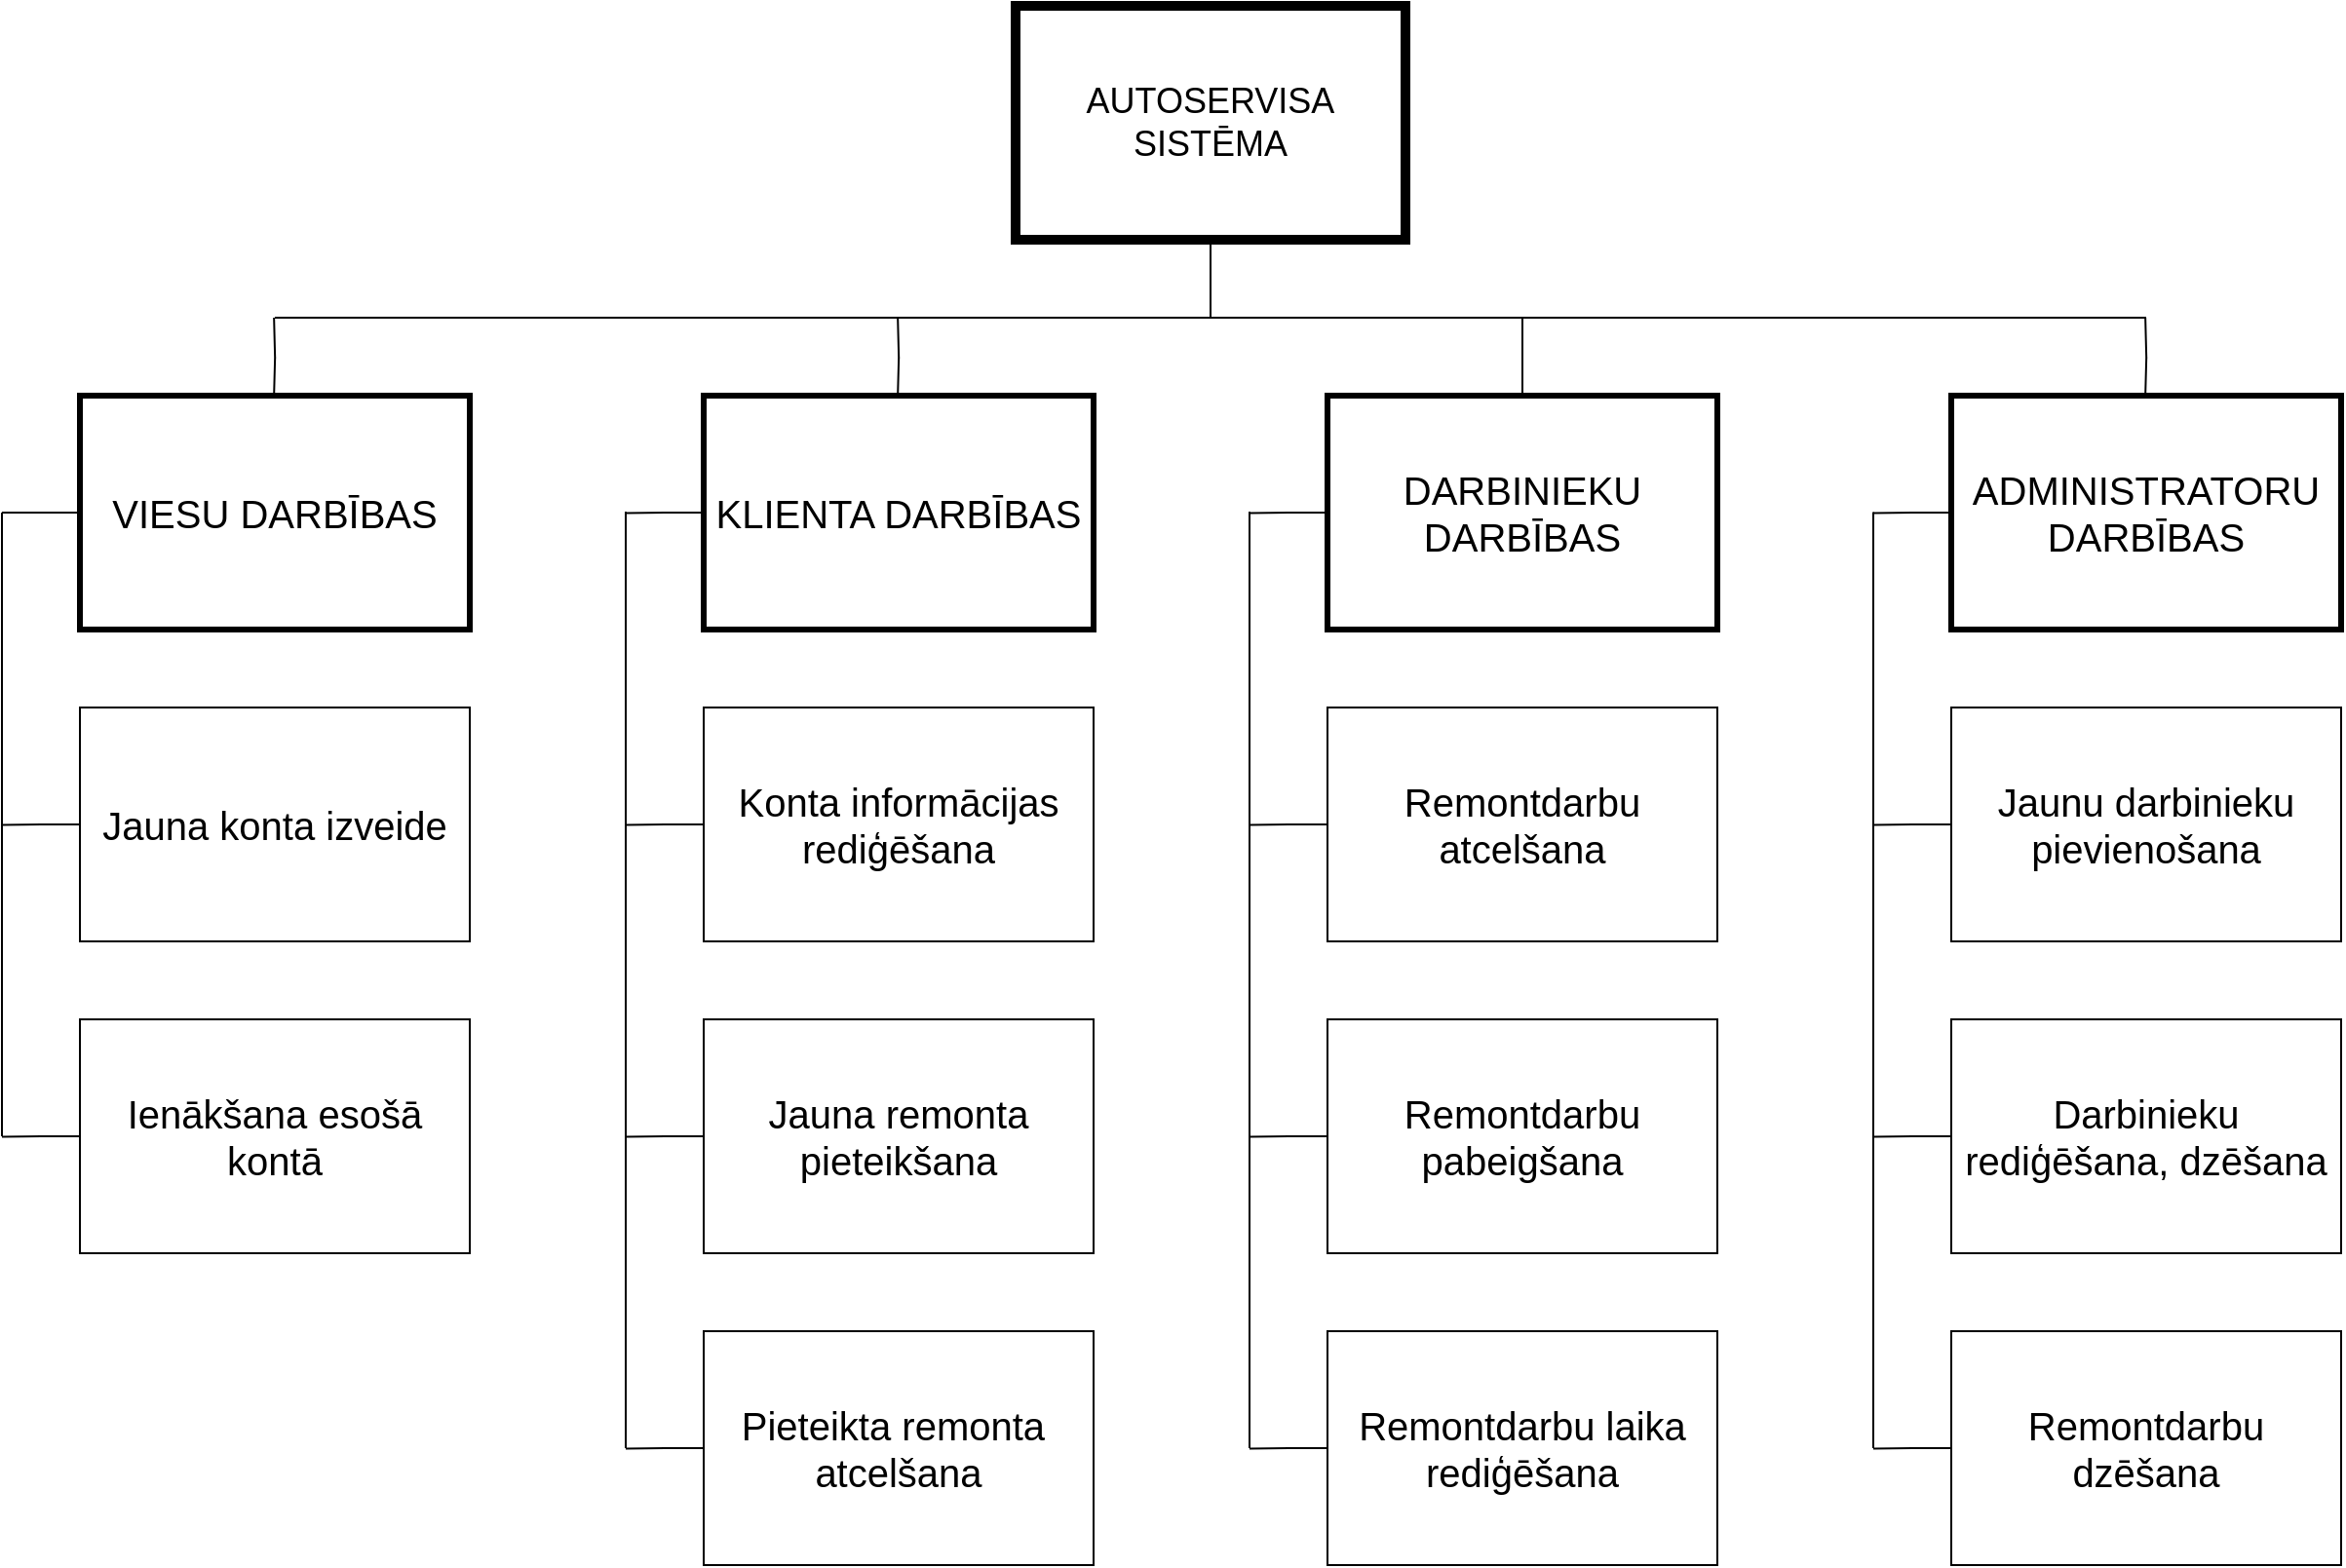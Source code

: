 <mxfile version="26.0.11">
  <diagram name="Page-1" id="EmIwi8mViLnrvBTaNk8c">
    <mxGraphModel dx="2416" dy="1069" grid="1" gridSize="10" guides="1" tooltips="1" connect="1" arrows="1" fold="1" page="1" pageScale="1" pageWidth="850" pageHeight="1100" math="0" shadow="0">
      <root>
        <mxCell id="0" />
        <mxCell id="1" parent="0" />
        <mxCell id="9Pz00_coDXl9NxjRs66u-39" style="edgeStyle=orthogonalEdgeStyle;rounded=0;orthogonalLoop=1;jettySize=auto;html=1;exitX=0.5;exitY=1;exitDx=0;exitDy=0;endArrow=none;startFill=0;" edge="1" parent="1" source="9Pz00_coDXl9NxjRs66u-1">
          <mxGeometry relative="1" as="geometry">
            <mxPoint x="460" y="280" as="targetPoint" />
          </mxGeometry>
        </mxCell>
        <mxCell id="9Pz00_coDXl9NxjRs66u-1" value="&lt;font style=&quot;font-size: 18px;&quot;&gt;AUTOSERVISA SISTĒMA&lt;/font&gt;" style="rounded=0;whiteSpace=wrap;html=1;strokeWidth=5;" vertex="1" parent="1">
          <mxGeometry x="360" y="120" width="200" height="120" as="geometry" />
        </mxCell>
        <mxCell id="9Pz00_coDXl9NxjRs66u-3" value="&lt;font style=&quot;font-size: 20px;&quot;&gt;VIESU DARBĪBAS&lt;/font&gt;" style="rounded=0;whiteSpace=wrap;html=1;strokeWidth=3;" vertex="1" parent="1">
          <mxGeometry x="-120" y="320" width="200" height="120" as="geometry" />
        </mxCell>
        <mxCell id="9Pz00_coDXl9NxjRs66u-70" style="edgeStyle=orthogonalEdgeStyle;rounded=0;orthogonalLoop=1;jettySize=auto;html=1;exitX=0;exitY=0.5;exitDx=0;exitDy=0;endArrow=none;startFill=0;" edge="1" parent="1" source="9Pz00_coDXl9NxjRs66u-4">
          <mxGeometry relative="1" as="geometry">
            <mxPoint x="160" y="380.212" as="targetPoint" />
          </mxGeometry>
        </mxCell>
        <mxCell id="9Pz00_coDXl9NxjRs66u-4" value="&lt;font style=&quot;font-size: 20px;&quot;&gt;KLIENTA DARBĪBAS&lt;/font&gt;" style="rounded=0;whiteSpace=wrap;html=1;strokeWidth=3;" vertex="1" parent="1">
          <mxGeometry x="200" y="320" width="200" height="120" as="geometry" />
        </mxCell>
        <mxCell id="9Pz00_coDXl9NxjRs66u-40" style="edgeStyle=orthogonalEdgeStyle;rounded=0;orthogonalLoop=1;jettySize=auto;html=1;exitX=0.5;exitY=0;exitDx=0;exitDy=0;endArrow=none;startFill=0;" edge="1" parent="1" source="9Pz00_coDXl9NxjRs66u-5">
          <mxGeometry relative="1" as="geometry">
            <mxPoint x="620" y="280" as="targetPoint" />
          </mxGeometry>
        </mxCell>
        <mxCell id="9Pz00_coDXl9NxjRs66u-75" style="edgeStyle=orthogonalEdgeStyle;rounded=0;orthogonalLoop=1;jettySize=auto;html=1;exitX=0;exitY=0.5;exitDx=0;exitDy=0;endArrow=none;startFill=0;" edge="1" parent="1" source="9Pz00_coDXl9NxjRs66u-5">
          <mxGeometry relative="1" as="geometry">
            <mxPoint x="480" y="380.212" as="targetPoint" />
          </mxGeometry>
        </mxCell>
        <mxCell id="9Pz00_coDXl9NxjRs66u-5" value="&lt;span style=&quot;font-size: 20px;&quot;&gt;DARBINIEKU DARBĪBAS&lt;/span&gt;" style="rounded=0;whiteSpace=wrap;html=1;strokeWidth=3;" vertex="1" parent="1">
          <mxGeometry x="520" y="320" width="200" height="120" as="geometry" />
        </mxCell>
        <mxCell id="9Pz00_coDXl9NxjRs66u-68" style="edgeStyle=orthogonalEdgeStyle;rounded=0;orthogonalLoop=1;jettySize=auto;html=1;exitX=0;exitY=0.5;exitDx=0;exitDy=0;endArrow=none;startFill=0;" edge="1" parent="1" source="9Pz00_coDXl9NxjRs66u-6">
          <mxGeometry relative="1" as="geometry">
            <mxPoint x="-160" y="700.212" as="targetPoint" />
          </mxGeometry>
        </mxCell>
        <mxCell id="9Pz00_coDXl9NxjRs66u-6" value="&lt;span style=&quot;font-size: 20px;&quot;&gt;Ienākšana esošā kontā&lt;/span&gt;" style="rounded=0;whiteSpace=wrap;html=1;strokeWidth=1;" vertex="1" parent="1">
          <mxGeometry x="-120" y="640" width="200" height="120" as="geometry" />
        </mxCell>
        <mxCell id="9Pz00_coDXl9NxjRs66u-71" style="edgeStyle=orthogonalEdgeStyle;rounded=0;orthogonalLoop=1;jettySize=auto;html=1;exitX=0;exitY=0.5;exitDx=0;exitDy=0;endArrow=none;startFill=0;" edge="1" parent="1" source="9Pz00_coDXl9NxjRs66u-9">
          <mxGeometry relative="1" as="geometry">
            <mxPoint x="160" y="540.212" as="targetPoint" />
          </mxGeometry>
        </mxCell>
        <mxCell id="9Pz00_coDXl9NxjRs66u-9" value="&lt;font style=&quot;font-size: 20px;&quot;&gt;Konta informācijas rediģēšana&lt;/font&gt;" style="rounded=0;whiteSpace=wrap;html=1;strokeWidth=1;" vertex="1" parent="1">
          <mxGeometry x="200" y="480" width="200" height="120" as="geometry" />
        </mxCell>
        <mxCell id="9Pz00_coDXl9NxjRs66u-74" style="edgeStyle=orthogonalEdgeStyle;rounded=0;orthogonalLoop=1;jettySize=auto;html=1;exitX=0;exitY=0.5;exitDx=0;exitDy=0;endArrow=none;startFill=0;" edge="1" parent="1" source="9Pz00_coDXl9NxjRs66u-13">
          <mxGeometry relative="1" as="geometry">
            <mxPoint x="480" y="540.212" as="targetPoint" />
          </mxGeometry>
        </mxCell>
        <mxCell id="9Pz00_coDXl9NxjRs66u-13" value="&lt;span style=&quot;font-size: 20px;&quot;&gt;Remontdarbu atcelšana&lt;/span&gt;" style="rounded=0;whiteSpace=wrap;html=1;strokeWidth=1;" vertex="1" parent="1">
          <mxGeometry x="520" y="480" width="200" height="120" as="geometry" />
        </mxCell>
        <mxCell id="9Pz00_coDXl9NxjRs66u-73" style="edgeStyle=orthogonalEdgeStyle;rounded=0;orthogonalLoop=1;jettySize=auto;html=1;exitX=0;exitY=0.5;exitDx=0;exitDy=0;endArrow=none;startFill=0;" edge="1" parent="1" source="9Pz00_coDXl9NxjRs66u-14">
          <mxGeometry relative="1" as="geometry">
            <mxPoint x="480" y="700.212" as="targetPoint" />
          </mxGeometry>
        </mxCell>
        <mxCell id="9Pz00_coDXl9NxjRs66u-14" value="&lt;span style=&quot;font-size: 20px;&quot;&gt;Remontdarbu pabeigšana&lt;/span&gt;" style="rounded=0;whiteSpace=wrap;html=1;strokeWidth=1;" vertex="1" parent="1">
          <mxGeometry x="520" y="640" width="200" height="120" as="geometry" />
        </mxCell>
        <mxCell id="9Pz00_coDXl9NxjRs66u-76" style="edgeStyle=orthogonalEdgeStyle;rounded=0;orthogonalLoop=1;jettySize=auto;html=1;exitX=0;exitY=0.5;exitDx=0;exitDy=0;endArrow=none;startFill=0;" edge="1" parent="1" source="9Pz00_coDXl9NxjRs66u-15">
          <mxGeometry relative="1" as="geometry">
            <mxPoint x="800" y="380.212" as="targetPoint" />
          </mxGeometry>
        </mxCell>
        <mxCell id="9Pz00_coDXl9NxjRs66u-15" value="&lt;font style=&quot;font-size: 20px;&quot;&gt;ADMINISTRATORU DARBĪBAS&lt;/font&gt;" style="rounded=0;whiteSpace=wrap;html=1;strokeWidth=3;" vertex="1" parent="1">
          <mxGeometry x="840" y="320" width="200" height="120" as="geometry" />
        </mxCell>
        <mxCell id="9Pz00_coDXl9NxjRs66u-77" style="edgeStyle=orthogonalEdgeStyle;rounded=0;orthogonalLoop=1;jettySize=auto;html=1;exitX=0;exitY=0.5;exitDx=0;exitDy=0;endArrow=none;startFill=0;" edge="1" parent="1" source="9Pz00_coDXl9NxjRs66u-16">
          <mxGeometry relative="1" as="geometry">
            <mxPoint x="800" y="540.212" as="targetPoint" />
          </mxGeometry>
        </mxCell>
        <mxCell id="9Pz00_coDXl9NxjRs66u-16" value="&lt;font style=&quot;font-size: 20px;&quot;&gt;Jaunu darbinieku pievienošana&lt;/font&gt;" style="rounded=0;whiteSpace=wrap;html=1;strokeWidth=1;" vertex="1" parent="1">
          <mxGeometry x="840" y="480" width="200" height="120" as="geometry" />
        </mxCell>
        <mxCell id="9Pz00_coDXl9NxjRs66u-62" style="edgeStyle=orthogonalEdgeStyle;rounded=0;orthogonalLoop=1;jettySize=auto;html=1;exitX=0;exitY=0.5;exitDx=0;exitDy=0;endArrow=none;startFill=0;" edge="1" parent="1" source="9Pz00_coDXl9NxjRs66u-18">
          <mxGeometry relative="1" as="geometry">
            <mxPoint x="800" y="700.212" as="targetPoint" />
          </mxGeometry>
        </mxCell>
        <mxCell id="9Pz00_coDXl9NxjRs66u-18" value="&lt;font style=&quot;font-size: 20px;&quot;&gt;Darbinieku rediģēšana, dzēšana&lt;/font&gt;" style="rounded=0;whiteSpace=wrap;html=1;strokeWidth=1;" vertex="1" parent="1">
          <mxGeometry x="840" y="640" width="200" height="120" as="geometry" />
        </mxCell>
        <mxCell id="9Pz00_coDXl9NxjRs66u-72" style="edgeStyle=orthogonalEdgeStyle;rounded=0;orthogonalLoop=1;jettySize=auto;html=1;exitX=0;exitY=0.5;exitDx=0;exitDy=0;endArrow=none;startFill=0;" edge="1" parent="1" source="9Pz00_coDXl9NxjRs66u-20">
          <mxGeometry relative="1" as="geometry">
            <mxPoint x="160" y="700.212" as="targetPoint" />
          </mxGeometry>
        </mxCell>
        <mxCell id="9Pz00_coDXl9NxjRs66u-20" value="&lt;font style=&quot;font-size: 20px;&quot;&gt;Jauna remonta pieteikšana&lt;/font&gt;" style="rounded=0;whiteSpace=wrap;html=1;strokeWidth=1;" vertex="1" parent="1">
          <mxGeometry x="200" y="640" width="200" height="120" as="geometry" />
        </mxCell>
        <mxCell id="9Pz00_coDXl9NxjRs66u-67" style="edgeStyle=orthogonalEdgeStyle;rounded=0;orthogonalLoop=1;jettySize=auto;html=1;exitX=0;exitY=0.5;exitDx=0;exitDy=0;endArrow=none;startFill=0;" edge="1" parent="1" source="9Pz00_coDXl9NxjRs66u-21">
          <mxGeometry relative="1" as="geometry">
            <mxPoint x="160" y="860.212" as="targetPoint" />
          </mxGeometry>
        </mxCell>
        <mxCell id="9Pz00_coDXl9NxjRs66u-21" value="&lt;font style=&quot;font-size: 20px;&quot;&gt;Pieteikta remonta&amp;nbsp; atcelšana&lt;/font&gt;" style="rounded=0;whiteSpace=wrap;html=1;strokeWidth=1;" vertex="1" parent="1">
          <mxGeometry x="200" y="800" width="200" height="120" as="geometry" />
        </mxCell>
        <mxCell id="9Pz00_coDXl9NxjRs66u-66" style="edgeStyle=orthogonalEdgeStyle;rounded=0;orthogonalLoop=1;jettySize=auto;html=1;exitX=0;exitY=0.5;exitDx=0;exitDy=0;endArrow=none;startFill=0;" edge="1" parent="1" source="9Pz00_coDXl9NxjRs66u-22">
          <mxGeometry relative="1" as="geometry">
            <mxPoint x="480" y="860.212" as="targetPoint" />
          </mxGeometry>
        </mxCell>
        <mxCell id="9Pz00_coDXl9NxjRs66u-22" value="&lt;span style=&quot;font-size: 20px;&quot;&gt;Remontdarbu laika rediģēšana&lt;/span&gt;" style="rounded=0;whiteSpace=wrap;html=1;strokeWidth=1;" vertex="1" parent="1">
          <mxGeometry x="520" y="800" width="200" height="120" as="geometry" />
        </mxCell>
        <mxCell id="9Pz00_coDXl9NxjRs66u-65" style="edgeStyle=orthogonalEdgeStyle;rounded=0;orthogonalLoop=1;jettySize=auto;html=1;exitX=0;exitY=0.5;exitDx=0;exitDy=0;endArrow=none;startFill=0;" edge="1" parent="1" source="9Pz00_coDXl9NxjRs66u-25">
          <mxGeometry relative="1" as="geometry">
            <mxPoint x="800" y="860.212" as="targetPoint" />
          </mxGeometry>
        </mxCell>
        <mxCell id="9Pz00_coDXl9NxjRs66u-25" value="&lt;span style=&quot;font-size: 20px;&quot;&gt;Remontdarbu dzēšana&lt;/span&gt;" style="rounded=0;whiteSpace=wrap;html=1;strokeWidth=1;" vertex="1" parent="1">
          <mxGeometry x="840" y="800" width="200" height="120" as="geometry" />
        </mxCell>
        <mxCell id="9Pz00_coDXl9NxjRs66u-69" style="edgeStyle=orthogonalEdgeStyle;rounded=0;orthogonalLoop=1;jettySize=auto;html=1;exitX=0;exitY=0.5;exitDx=0;exitDy=0;endArrow=none;startFill=0;" edge="1" parent="1" source="9Pz00_coDXl9NxjRs66u-38">
          <mxGeometry relative="1" as="geometry">
            <mxPoint x="-160" y="540.212" as="targetPoint" />
          </mxGeometry>
        </mxCell>
        <mxCell id="9Pz00_coDXl9NxjRs66u-38" value="&lt;font style=&quot;font-size: 20px;&quot;&gt;Jauna konta izveide&lt;/font&gt;" style="rounded=0;whiteSpace=wrap;html=1;strokeWidth=1;" vertex="1" parent="1">
          <mxGeometry x="-120" y="480" width="200" height="120" as="geometry" />
        </mxCell>
        <mxCell id="9Pz00_coDXl9NxjRs66u-41" style="edgeStyle=orthogonalEdgeStyle;rounded=0;orthogonalLoop=1;jettySize=auto;html=1;endArrow=none;startFill=0;" edge="1" parent="1">
          <mxGeometry relative="1" as="geometry">
            <mxPoint x="-20" y="280" as="targetPoint" />
            <mxPoint x="940" y="280" as="sourcePoint" />
          </mxGeometry>
        </mxCell>
        <mxCell id="9Pz00_coDXl9NxjRs66u-42" style="edgeStyle=orthogonalEdgeStyle;rounded=0;orthogonalLoop=1;jettySize=auto;html=1;exitX=0.5;exitY=0;exitDx=0;exitDy=0;endArrow=none;startFill=0;" edge="1" parent="1">
          <mxGeometry relative="1" as="geometry">
            <mxPoint x="299.57" y="280" as="targetPoint" />
            <mxPoint x="299.57" y="320" as="sourcePoint" />
          </mxGeometry>
        </mxCell>
        <mxCell id="9Pz00_coDXl9NxjRs66u-43" style="edgeStyle=orthogonalEdgeStyle;rounded=0;orthogonalLoop=1;jettySize=auto;html=1;exitX=0.5;exitY=0;exitDx=0;exitDy=0;endArrow=none;startFill=0;" edge="1" parent="1">
          <mxGeometry relative="1" as="geometry">
            <mxPoint x="-20.43" y="280" as="targetPoint" />
            <mxPoint x="-20.43" y="320" as="sourcePoint" />
          </mxGeometry>
        </mxCell>
        <mxCell id="9Pz00_coDXl9NxjRs66u-44" style="edgeStyle=orthogonalEdgeStyle;rounded=0;orthogonalLoop=1;jettySize=auto;html=1;exitX=0.5;exitY=0;exitDx=0;exitDy=0;endArrow=none;startFill=0;" edge="1" parent="1">
          <mxGeometry relative="1" as="geometry">
            <mxPoint x="939.57" y="280" as="targetPoint" />
            <mxPoint x="939.57" y="320" as="sourcePoint" />
          </mxGeometry>
        </mxCell>
        <mxCell id="9Pz00_coDXl9NxjRs66u-45" style="edgeStyle=orthogonalEdgeStyle;rounded=0;orthogonalLoop=1;jettySize=auto;html=1;endArrow=none;startFill=0;" edge="1" parent="1">
          <mxGeometry relative="1" as="geometry">
            <mxPoint x="-160" y="380" as="targetPoint" />
            <mxPoint x="-160" y="700" as="sourcePoint" />
          </mxGeometry>
        </mxCell>
        <mxCell id="9Pz00_coDXl9NxjRs66u-47" style="edgeStyle=orthogonalEdgeStyle;rounded=0;orthogonalLoop=1;jettySize=auto;html=1;exitX=0;exitY=0.5;exitDx=0;exitDy=0;endArrow=none;startFill=0;" edge="1" parent="1" source="9Pz00_coDXl9NxjRs66u-3">
          <mxGeometry relative="1" as="geometry">
            <mxPoint x="-160" y="380" as="targetPoint" />
            <mxPoint x="-140" y="420" as="sourcePoint" />
          </mxGeometry>
        </mxCell>
        <mxCell id="9Pz00_coDXl9NxjRs66u-50" style="edgeStyle=orthogonalEdgeStyle;rounded=0;orthogonalLoop=1;jettySize=auto;html=1;endArrow=none;startFill=0;" edge="1" parent="1">
          <mxGeometry relative="1" as="geometry">
            <mxPoint x="160" y="379.56" as="targetPoint" />
            <mxPoint x="160" y="860" as="sourcePoint" />
          </mxGeometry>
        </mxCell>
        <mxCell id="9Pz00_coDXl9NxjRs66u-54" style="edgeStyle=orthogonalEdgeStyle;rounded=0;orthogonalLoop=1;jettySize=auto;html=1;endArrow=none;startFill=0;" edge="1" parent="1">
          <mxGeometry relative="1" as="geometry">
            <mxPoint x="480" y="379.56" as="targetPoint" />
            <mxPoint x="480" y="860" as="sourcePoint" />
          </mxGeometry>
        </mxCell>
        <mxCell id="9Pz00_coDXl9NxjRs66u-58" style="edgeStyle=orthogonalEdgeStyle;rounded=0;orthogonalLoop=1;jettySize=auto;html=1;endArrow=none;startFill=0;" edge="1" parent="1">
          <mxGeometry relative="1" as="geometry">
            <mxPoint x="800" y="379.75" as="targetPoint" />
            <mxPoint x="800" y="860" as="sourcePoint" />
          </mxGeometry>
        </mxCell>
      </root>
    </mxGraphModel>
  </diagram>
</mxfile>
